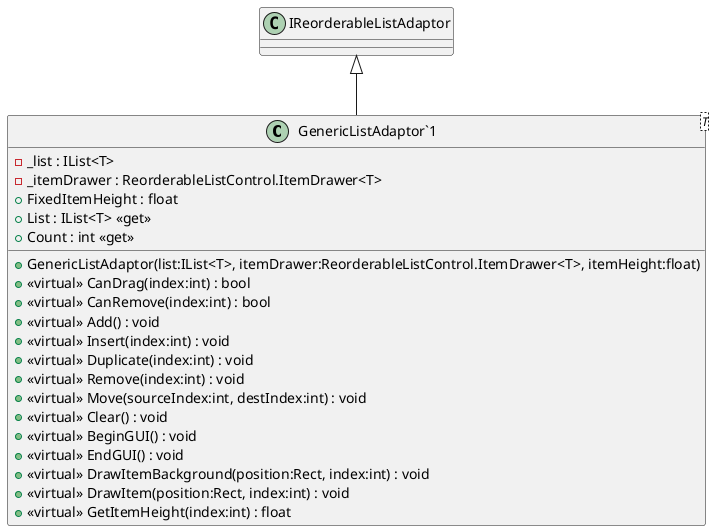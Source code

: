@startuml
class "GenericListAdaptor`1"<T> {
    + GenericListAdaptor(list:IList<T>, itemDrawer:ReorderableListControl.ItemDrawer<T>, itemHeight:float)
    - _list : IList<T>
    - _itemDrawer : ReorderableListControl.ItemDrawer<T>
    + FixedItemHeight : float
    + List : IList<T> <<get>>
    + Count : int <<get>>
    + <<virtual>> CanDrag(index:int) : bool
    + <<virtual>> CanRemove(index:int) : bool
    + <<virtual>> Add() : void
    + <<virtual>> Insert(index:int) : void
    + <<virtual>> Duplicate(index:int) : void
    + <<virtual>> Remove(index:int) : void
    + <<virtual>> Move(sourceIndex:int, destIndex:int) : void
    + <<virtual>> Clear() : void
    + <<virtual>> BeginGUI() : void
    + <<virtual>> EndGUI() : void
    + <<virtual>> DrawItemBackground(position:Rect, index:int) : void
    + <<virtual>> DrawItem(position:Rect, index:int) : void
    + <<virtual>> GetItemHeight(index:int) : float
}
IReorderableListAdaptor <|-- "GenericListAdaptor`1"
@enduml
